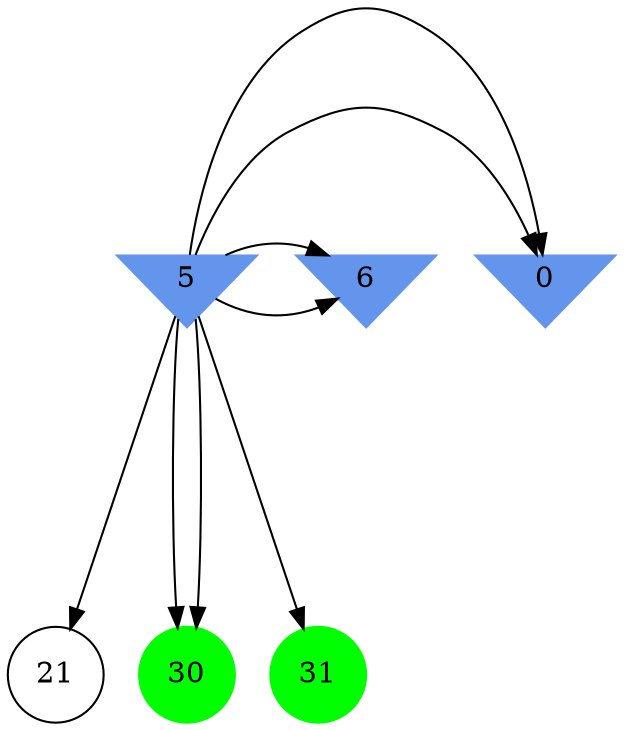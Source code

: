 digraph brain {
	ranksep=2.0;
	0 [shape=invtriangle,style=filled,color=cornflowerblue];
	5 [shape=invtriangle,style=filled,color=cornflowerblue];
	6 [shape=invtriangle,style=filled,color=cornflowerblue];
	21 [shape=circle,color=black];
	30 [shape=circle,style=filled,color=green];
	31 [shape=circle,style=filled,color=green];
	5	->	30;
	5	->	6;
	5	->	30;
	5	->	6;
	5	->	0;
	5	->	0;
	5	->	31;
	5	->	21;
	{ rank=same; 0; 5; 6; }
	{ rank=same; 21; }
	{ rank=same; 30; 31; }
}
